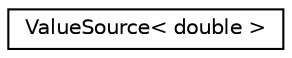digraph "Graphical Class Hierarchy"
{
  edge [fontname="Helvetica",fontsize="10",labelfontname="Helvetica",labelfontsize="10"];
  node [fontname="Helvetica",fontsize="10",shape=record];
  rankdir="LR";
  Node0 [label="ValueSource\< double \>",height=0.2,width=0.4,color="black", fillcolor="white", style="filled",URL="$d5/dcd/class_value_source.html"];
}
